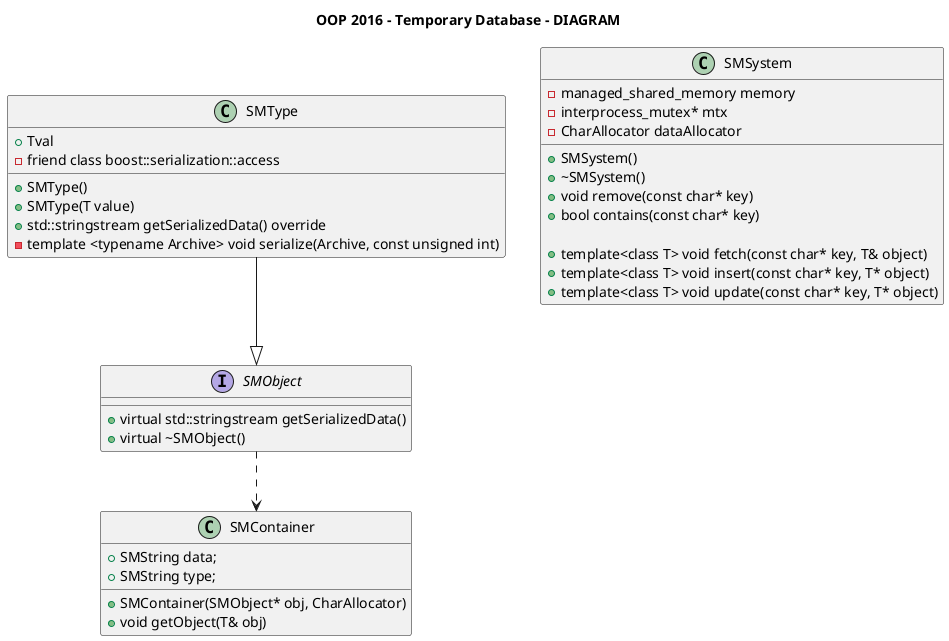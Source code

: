 @startuml
title OOP 2016 - Temporary Database - DIAGRAM 

interface SMObject {
      +virtual std::stringstream getSerializedData() 
      +virtual ~SMObject()
}

class SMContainer {
        +SMString data;
        +SMString type;
        +SMContainer(SMObject* obj, CharAllocator)
        +void getObject(T& obj)
        
}

class SMSystem {
       -managed_shared_memory memory
       -interprocess_mutex* mtx
       -CharAllocator dataAllocator

        +SMSystem()
        +~SMSystem()
        +void remove(const char* key)
        +bool contains(const char* key)

        +template<class T> void fetch(const char* key, T& object) 
        +template<class T> void insert(const char* key, T* object) 
        +template<class T> void update(const char* key, T* object) 
}
class SMType{
	+ Tval
        +SMType()
        +SMType(T value)
        +std::stringstream getSerializedData() override 
        -friend class boost::serialization::access
	-template <typename Archive> void serialize(Archive, const unsigned int)
      
}
SMType  --|> SMObject
SMObject ..>  SMContainer


@enduml
